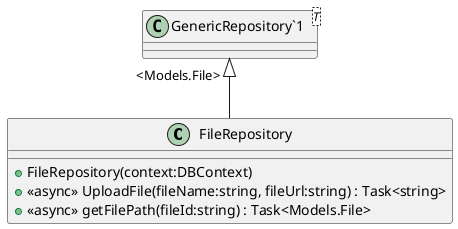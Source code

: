 @startuml
class FileRepository {
    + FileRepository(context:DBContext)
    + <<async>> UploadFile(fileName:string, fileUrl:string) : Task<string>
    + <<async>> getFilePath(fileId:string) : Task<Models.File>
}
class "GenericRepository`1"<T> {
}
"GenericRepository`1" "<Models.File>" <|-- FileRepository
@enduml
